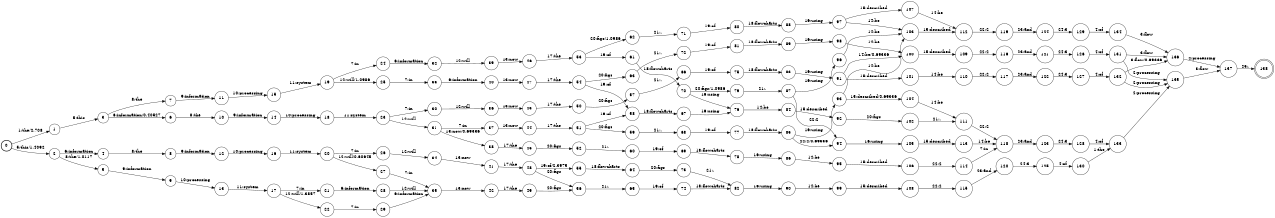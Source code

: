 digraph FST {
rankdir = LR;
size = "8.5,11";
label = "";
center = 1;
orientation = Portrait;
ranksep = "0.4";
nodesep = "0.25";
0 [label = "0", shape = circle, style = bold, fontsize = 14]
	0 -> 1 [label = "1:the/2.708", fontsize = 14];
	0 -> 2 [label = "5:this/1.4092", fontsize = 14];
1 [label = "1", shape = circle, style = solid, fontsize = 14]
	1 -> 3 [label = "5:this", fontsize = 14];
2 [label = "2", shape = circle, style = solid, fontsize = 14]
	2 -> 5 [label = "8:the/1.0117", fontsize = 14];
	2 -> 4 [label = "6:information", fontsize = 14];
3 [label = "3", shape = circle, style = solid, fontsize = 14]
	3 -> 7 [label = "8:the", fontsize = 14];
	3 -> 6 [label = "6:information/0.40527", fontsize = 14];
4 [label = "4", shape = circle, style = solid, fontsize = 14]
	4 -> 8 [label = "8:the", fontsize = 14];
5 [label = "5", shape = circle, style = solid, fontsize = 14]
	5 -> 9 [label = "9:information", fontsize = 14];
6 [label = "6", shape = circle, style = solid, fontsize = 14]
	6 -> 10 [label = "8:the", fontsize = 14];
7 [label = "7", shape = circle, style = solid, fontsize = 14]
	7 -> 11 [label = "9:information", fontsize = 14];
8 [label = "8", shape = circle, style = solid, fontsize = 14]
	8 -> 12 [label = "9:information", fontsize = 14];
9 [label = "9", shape = circle, style = solid, fontsize = 14]
	9 -> 13 [label = "10:processing", fontsize = 14];
10 [label = "10", shape = circle, style = solid, fontsize = 14]
	10 -> 14 [label = "9:information", fontsize = 14];
11 [label = "11", shape = circle, style = solid, fontsize = 14]
	11 -> 15 [label = "10:processing", fontsize = 14];
12 [label = "12", shape = circle, style = solid, fontsize = 14]
	12 -> 16 [label = "10:processing", fontsize = 14];
13 [label = "13", shape = circle, style = solid, fontsize = 14]
	13 -> 17 [label = "11:system", fontsize = 14];
14 [label = "14", shape = circle, style = solid, fontsize = 14]
	14 -> 18 [label = "10:processing", fontsize = 14];
15 [label = "15", shape = circle, style = solid, fontsize = 14]
	15 -> 19 [label = "11:system", fontsize = 14];
16 [label = "16", shape = circle, style = solid, fontsize = 14]
	16 -> 20 [label = "11:system", fontsize = 14];
17 [label = "17", shape = circle, style = solid, fontsize = 14]
	17 -> 21 [label = "7:in", fontsize = 14];
	17 -> 22 [label = "12:will/1.3857", fontsize = 14];
18 [label = "18", shape = circle, style = solid, fontsize = 14]
	18 -> 23 [label = "11:system", fontsize = 14];
19 [label = "19", shape = circle, style = solid, fontsize = 14]
	19 -> 24 [label = "7:in", fontsize = 14];
	19 -> 25 [label = "12:will/1.0986", fontsize = 14];
20 [label = "20", shape = circle, style = solid, fontsize = 14]
	20 -> 26 [label = "7:in", fontsize = 14];
	20 -> 27 [label = "12:will/0.60645", fontsize = 14];
21 [label = "21", shape = circle, style = solid, fontsize = 14]
	21 -> 28 [label = "6:information", fontsize = 14];
22 [label = "22", shape = circle, style = solid, fontsize = 14]
	22 -> 29 [label = "7:in", fontsize = 14];
23 [label = "23", shape = circle, style = solid, fontsize = 14]
	23 -> 30 [label = "7:in", fontsize = 14];
	23 -> 31 [label = "12:will", fontsize = 14];
24 [label = "24", shape = circle, style = solid, fontsize = 14]
	24 -> 32 [label = "6:information", fontsize = 14];
25 [label = "25", shape = circle, style = solid, fontsize = 14]
	25 -> 33 [label = "7:in", fontsize = 14];
26 [label = "26", shape = circle, style = solid, fontsize = 14]
	26 -> 34 [label = "12:will", fontsize = 14];
27 [label = "27", shape = circle, style = solid, fontsize = 14]
	27 -> 35 [label = "7:in", fontsize = 14];
28 [label = "28", shape = circle, style = solid, fontsize = 14]
	28 -> 35 [label = "12:will", fontsize = 14];
29 [label = "29", shape = circle, style = solid, fontsize = 14]
	29 -> 35 [label = "6:information", fontsize = 14];
30 [label = "30", shape = circle, style = solid, fontsize = 14]
	30 -> 36 [label = "12:will", fontsize = 14];
31 [label = "31", shape = circle, style = solid, fontsize = 14]
	31 -> 37 [label = "7:in", fontsize = 14];
	31 -> 38 [label = "13:now/0.69336", fontsize = 14];
32 [label = "32", shape = circle, style = solid, fontsize = 14]
	32 -> 39 [label = "12:will", fontsize = 14];
33 [label = "33", shape = circle, style = solid, fontsize = 14]
	33 -> 40 [label = "6:information", fontsize = 14];
34 [label = "34", shape = circle, style = solid, fontsize = 14]
	34 -> 41 [label = "13:now", fontsize = 14];
35 [label = "35", shape = circle, style = solid, fontsize = 14]
	35 -> 42 [label = "13:now", fontsize = 14];
36 [label = "36", shape = circle, style = solid, fontsize = 14]
	36 -> 43 [label = "13:now", fontsize = 14];
37 [label = "37", shape = circle, style = solid, fontsize = 14]
	37 -> 44 [label = "13:now", fontsize = 14];
38 [label = "38", shape = circle, style = solid, fontsize = 14]
	38 -> 45 [label = "17:the", fontsize = 14];
39 [label = "39", shape = circle, style = solid, fontsize = 14]
	39 -> 46 [label = "13:now", fontsize = 14];
40 [label = "40", shape = circle, style = solid, fontsize = 14]
	40 -> 47 [label = "13:now", fontsize = 14];
41 [label = "41", shape = circle, style = solid, fontsize = 14]
	41 -> 48 [label = "17:the", fontsize = 14];
42 [label = "42", shape = circle, style = solid, fontsize = 14]
	42 -> 49 [label = "17:the", fontsize = 14];
43 [label = "43", shape = circle, style = solid, fontsize = 14]
	43 -> 50 [label = "17:the", fontsize = 14];
44 [label = "44", shape = circle, style = solid, fontsize = 14]
	44 -> 51 [label = "17:the", fontsize = 14];
45 [label = "45", shape = circle, style = solid, fontsize = 14]
	45 -> 52 [label = "20:figs", fontsize = 14];
46 [label = "46", shape = circle, style = solid, fontsize = 14]
	46 -> 53 [label = "17:the", fontsize = 14];
47 [label = "47", shape = circle, style = solid, fontsize = 14]
	47 -> 54 [label = "17:the", fontsize = 14];
48 [label = "48", shape = circle, style = solid, fontsize = 14]
	48 -> 55 [label = "19:of/2.3975", fontsize = 14];
	48 -> 56 [label = "20:figs", fontsize = 14];
49 [label = "49", shape = circle, style = solid, fontsize = 14]
	49 -> 56 [label = "20:figs", fontsize = 14];
50 [label = "50", shape = circle, style = solid, fontsize = 14]
	50 -> 57 [label = "20:figs", fontsize = 14];
51 [label = "51", shape = circle, style = solid, fontsize = 14]
	51 -> 58 [label = "19:of", fontsize = 14];
	51 -> 59 [label = "20:figs", fontsize = 14];
52 [label = "52", shape = circle, style = solid, fontsize = 14]
	52 -> 60 [label = "21:.", fontsize = 14];
53 [label = "53", shape = circle, style = solid, fontsize = 14]
	53 -> 61 [label = "19:of", fontsize = 14];
	53 -> 62 [label = "20:figs/1.0986", fontsize = 14];
54 [label = "54", shape = circle, style = solid, fontsize = 14]
	54 -> 58 [label = "19:of", fontsize = 14];
	54 -> 63 [label = "20:figs", fontsize = 14];
55 [label = "55", shape = circle, style = solid, fontsize = 14]
	55 -> 64 [label = "18:flowcharts", fontsize = 14];
56 [label = "56", shape = circle, style = solid, fontsize = 14]
	56 -> 65 [label = "21:.", fontsize = 14];
57 [label = "57", shape = circle, style = solid, fontsize = 14]
	57 -> 66 [label = "21:.", fontsize = 14];
58 [label = "58", shape = circle, style = solid, fontsize = 14]
	58 -> 67 [label = "18:flowcharts", fontsize = 14];
59 [label = "59", shape = circle, style = solid, fontsize = 14]
	59 -> 68 [label = "21:.", fontsize = 14];
60 [label = "60", shape = circle, style = solid, fontsize = 14]
	60 -> 69 [label = "19:of", fontsize = 14];
61 [label = "61", shape = circle, style = solid, fontsize = 14]
	61 -> 70 [label = "18:flowcharts", fontsize = 14];
62 [label = "62", shape = circle, style = solid, fontsize = 14]
	62 -> 71 [label = "21:.", fontsize = 14];
63 [label = "63", shape = circle, style = solid, fontsize = 14]
	63 -> 72 [label = "21:.", fontsize = 14];
64 [label = "64", shape = circle, style = solid, fontsize = 14]
	64 -> 73 [label = "20:figs", fontsize = 14];
65 [label = "65", shape = circle, style = solid, fontsize = 14]
	65 -> 74 [label = "19:of", fontsize = 14];
66 [label = "66", shape = circle, style = solid, fontsize = 14]
	66 -> 75 [label = "19:of", fontsize = 14];
67 [label = "67", shape = circle, style = solid, fontsize = 14]
	67 -> 76 [label = "16:using", fontsize = 14];
68 [label = "68", shape = circle, style = solid, fontsize = 14]
	68 -> 77 [label = "19:of", fontsize = 14];
69 [label = "69", shape = circle, style = solid, fontsize = 14]
	69 -> 78 [label = "18:flowcharts", fontsize = 14];
70 [label = "70", shape = circle, style = solid, fontsize = 14]
	70 -> 76 [label = "16:using", fontsize = 14];
	70 -> 79 [label = "20:figs/1.0986", fontsize = 14];
71 [label = "71", shape = circle, style = solid, fontsize = 14]
	71 -> 80 [label = "19:of", fontsize = 14];
72 [label = "72", shape = circle, style = solid, fontsize = 14]
	72 -> 81 [label = "19:of", fontsize = 14];
73 [label = "73", shape = circle, style = solid, fontsize = 14]
	73 -> 82 [label = "21:.", fontsize = 14];
74 [label = "74", shape = circle, style = solid, fontsize = 14]
	74 -> 82 [label = "18:flowcharts", fontsize = 14];
75 [label = "75", shape = circle, style = solid, fontsize = 14]
	75 -> 83 [label = "18:flowcharts", fontsize = 14];
76 [label = "76", shape = circle, style = solid, fontsize = 14]
	76 -> 84 [label = "14:be", fontsize = 14];
77 [label = "77", shape = circle, style = solid, fontsize = 14]
	77 -> 85 [label = "18:flowcharts", fontsize = 14];
78 [label = "78", shape = circle, style = solid, fontsize = 14]
	78 -> 86 [label = "16:using", fontsize = 14];
79 [label = "79", shape = circle, style = solid, fontsize = 14]
	79 -> 87 [label = "21:.", fontsize = 14];
80 [label = "80", shape = circle, style = solid, fontsize = 14]
	80 -> 88 [label = "18:flowcharts", fontsize = 14];
81 [label = "81", shape = circle, style = solid, fontsize = 14]
	81 -> 89 [label = "18:flowcharts", fontsize = 14];
82 [label = "82", shape = circle, style = solid, fontsize = 14]
	82 -> 90 [label = "16:using", fontsize = 14];
83 [label = "83", shape = circle, style = solid, fontsize = 14]
	83 -> 91 [label = "16:using", fontsize = 14];
84 [label = "84", shape = circle, style = solid, fontsize = 14]
	84 -> 92 [label = "15:described", fontsize = 14];
85 [label = "85", shape = circle, style = solid, fontsize = 14]
	85 -> 93 [label = "16:using", fontsize = 14];
	85 -> 94 [label = "22:2/0.69336", fontsize = 14];
86 [label = "86", shape = circle, style = solid, fontsize = 14]
	86 -> 95 [label = "14:be", fontsize = 14];
87 [label = "87", shape = circle, style = solid, fontsize = 14]
	87 -> 96 [label = "16:using", fontsize = 14];
	87 -> 94 [label = "22:2", fontsize = 14];
88 [label = "88", shape = circle, style = solid, fontsize = 14]
	88 -> 97 [label = "16:using", fontsize = 14];
89 [label = "89", shape = circle, style = solid, fontsize = 14]
	89 -> 98 [label = "16:using", fontsize = 14];
90 [label = "90", shape = circle, style = solid, fontsize = 14]
	90 -> 99 [label = "14:be", fontsize = 14];
91 [label = "91", shape = circle, style = solid, fontsize = 14]
	91 -> 100 [label = "14:be/0.69336", fontsize = 14];
	91 -> 101 [label = "15:described", fontsize = 14];
92 [label = "92", shape = circle, style = solid, fontsize = 14]
	92 -> 102 [label = "20:figs", fontsize = 14];
93 [label = "93", shape = circle, style = solid, fontsize = 14]
	93 -> 103 [label = "14:be", fontsize = 14];
	93 -> 104 [label = "15:described/0.69336", fontsize = 14];
94 [label = "94", shape = circle, style = solid, fontsize = 14]
	94 -> 105 [label = "16:using", fontsize = 14];
95 [label = "95", shape = circle, style = solid, fontsize = 14]
	95 -> 106 [label = "15:described", fontsize = 14];
96 [label = "96", shape = circle, style = solid, fontsize = 14]
	96 -> 103 [label = "14:be", fontsize = 14];
97 [label = "97", shape = circle, style = solid, fontsize = 14]
	97 -> 103 [label = "14:be", fontsize = 14];
	97 -> 107 [label = "15:described", fontsize = 14];
98 [label = "98", shape = circle, style = solid, fontsize = 14]
	98 -> 100 [label = "14:be", fontsize = 14];
99 [label = "99", shape = circle, style = solid, fontsize = 14]
	99 -> 108 [label = "15:described", fontsize = 14];
100 [label = "100", shape = circle, style = solid, fontsize = 14]
	100 -> 109 [label = "15:described", fontsize = 14];
101 [label = "101", shape = circle, style = solid, fontsize = 14]
	101 -> 110 [label = "14:be", fontsize = 14];
102 [label = "102", shape = circle, style = solid, fontsize = 14]
	102 -> 111 [label = "21:.", fontsize = 14];
103 [label = "103", shape = circle, style = solid, fontsize = 14]
	103 -> 112 [label = "15:described", fontsize = 14];
104 [label = "104", shape = circle, style = solid, fontsize = 14]
	104 -> 111 [label = "14:be", fontsize = 14];
105 [label = "105", shape = circle, style = solid, fontsize = 14]
	105 -> 113 [label = "15:described", fontsize = 14];
106 [label = "106", shape = circle, style = solid, fontsize = 14]
	106 -> 114 [label = "22:2", fontsize = 14];
107 [label = "107", shape = circle, style = solid, fontsize = 14]
	107 -> 112 [label = "14:be", fontsize = 14];
108 [label = "108", shape = circle, style = solid, fontsize = 14]
	108 -> 115 [label = "22:2", fontsize = 14];
109 [label = "109", shape = circle, style = solid, fontsize = 14]
	109 -> 116 [label = "22:2", fontsize = 14];
110 [label = "110", shape = circle, style = solid, fontsize = 14]
	110 -> 117 [label = "22:2", fontsize = 14];
111 [label = "111", shape = circle, style = solid, fontsize = 14]
	111 -> 118 [label = "22:2", fontsize = 14];
112 [label = "112", shape = circle, style = solid, fontsize = 14]
	112 -> 119 [label = "22:2", fontsize = 14];
113 [label = "113", shape = circle, style = solid, fontsize = 14]
	113 -> 118 [label = "14:be", fontsize = 14];
114 [label = "114", shape = circle, style = solid, fontsize = 14]
	114 -> 118 [label = "7:in", fontsize = 14];
115 [label = "115", shape = circle, style = solid, fontsize = 14]
	115 -> 120 [label = "23:and", fontsize = 14];
116 [label = "116", shape = circle, style = solid, fontsize = 14]
	116 -> 121 [label = "23:and", fontsize = 14];
117 [label = "117", shape = circle, style = solid, fontsize = 14]
	117 -> 122 [label = "23:and", fontsize = 14];
118 [label = "118", shape = circle, style = solid, fontsize = 14]
	118 -> 123 [label = "23:and", fontsize = 14];
119 [label = "119", shape = circle, style = solid, fontsize = 14]
	119 -> 124 [label = "23:and", fontsize = 14];
120 [label = "120", shape = circle, style = solid, fontsize = 14]
	120 -> 125 [label = "24:3", fontsize = 14];
121 [label = "121", shape = circle, style = solid, fontsize = 14]
	121 -> 126 [label = "24:3", fontsize = 14];
122 [label = "122", shape = circle, style = solid, fontsize = 14]
	122 -> 127 [label = "24:3", fontsize = 14];
123 [label = "123", shape = circle, style = solid, fontsize = 14]
	123 -> 128 [label = "24:3", fontsize = 14];
124 [label = "124", shape = circle, style = solid, fontsize = 14]
	124 -> 129 [label = "24:3", fontsize = 14];
125 [label = "125", shape = circle, style = solid, fontsize = 14]
	125 -> 130 [label = "4:of", fontsize = 14];
126 [label = "126", shape = circle, style = solid, fontsize = 14]
	126 -> 131 [label = "4:of", fontsize = 14];
127 [label = "127", shape = circle, style = solid, fontsize = 14]
	127 -> 132 [label = "4:of", fontsize = 14];
128 [label = "128", shape = circle, style = solid, fontsize = 14]
	128 -> 133 [label = "4:of", fontsize = 14];
129 [label = "129", shape = circle, style = solid, fontsize = 14]
	129 -> 134 [label = "4:of", fontsize = 14];
130 [label = "130", shape = circle, style = solid, fontsize = 14]
	130 -> 133 [label = "1:the", fontsize = 14];
131 [label = "131", shape = circle, style = solid, fontsize = 14]
	131 -> 136 [label = "3:flow", fontsize = 14];
	131 -> 135 [label = "2:processing", fontsize = 14];
132 [label = "132", shape = circle, style = solid, fontsize = 14]
	132 -> 136 [label = "3:flow/0.69336", fontsize = 14];
	132 -> 135 [label = "2:processing", fontsize = 14];
133 [label = "133", shape = circle, style = solid, fontsize = 14]
	133 -> 135 [label = "2:processing", fontsize = 14];
134 [label = "134", shape = circle, style = solid, fontsize = 14]
	134 -> 136 [label = "3:flow", fontsize = 14];
135 [label = "135", shape = circle, style = solid, fontsize = 14]
	135 -> 137 [label = "3:flow", fontsize = 14];
136 [label = "136", shape = circle, style = solid, fontsize = 14]
	136 -> 137 [label = "2:processing", fontsize = 14];
137 [label = "137", shape = circle, style = solid, fontsize = 14]
	137 -> 138 [label = "25:.", fontsize = 14];
138 [label = "138", shape = doublecircle, style = solid, fontsize = 14]
}
